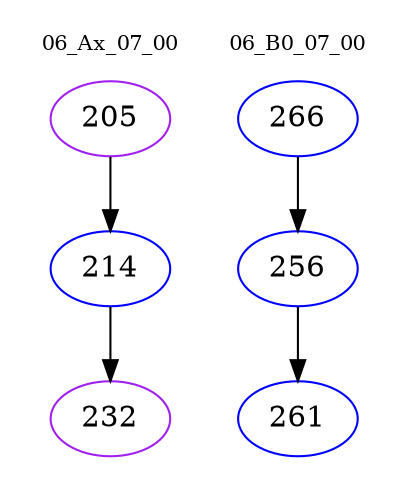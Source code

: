 digraph{
subgraph cluster_0 {
color = white
label = "06_Ax_07_00";
fontsize=10;
T0_205 [label="205", color="purple"]
T0_205 -> T0_214 [color="black"]
T0_214 [label="214", color="blue"]
T0_214 -> T0_232 [color="black"]
T0_232 [label="232", color="purple"]
}
subgraph cluster_1 {
color = white
label = "06_B0_07_00";
fontsize=10;
T1_266 [label="266", color="blue"]
T1_266 -> T1_256 [color="black"]
T1_256 [label="256", color="blue"]
T1_256 -> T1_261 [color="black"]
T1_261 [label="261", color="blue"]
}
}
